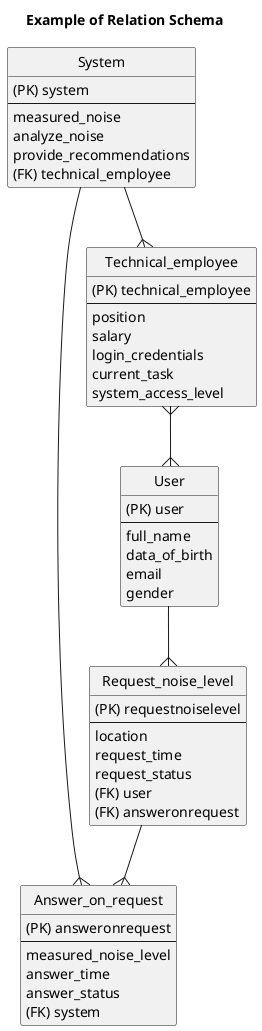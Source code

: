 @startuml

title Example of Relation Schema

hide circle

entity "User" as User {
    (PK) user
    --
    full_name
    data_of_birth
    email
    gender
}

entity "Request_noise_level" as Requestnoiselevel{
    (PK) requestnoiselevel
    --
    location
    request_time
    request_status
    (FK) user
    (FK) answeronrequest
}

entity "Answer_on_request" as Answeronrequest{
    (PK) answeronrequest
    --
    measured_noise_level
    answer_time
    answer_status
    (FK) system
}

entity "System" as System{
    (PK) system
    --
    measured_noise
    analyze_noise
    provide_recommendations
    (FK) technical_employee
}

entity "Technical_employee" as Technicalemployee{
    (PK) technical_employee
    --
    position
    salary
    login_credentials
    current_task
    system_access_level
}

User --{Requestnoiselevel
Requestnoiselevel --{Answeronrequest
System --{Answeronrequest
System --{Technicalemployee
Technicalemployee }--{User




@enduml
